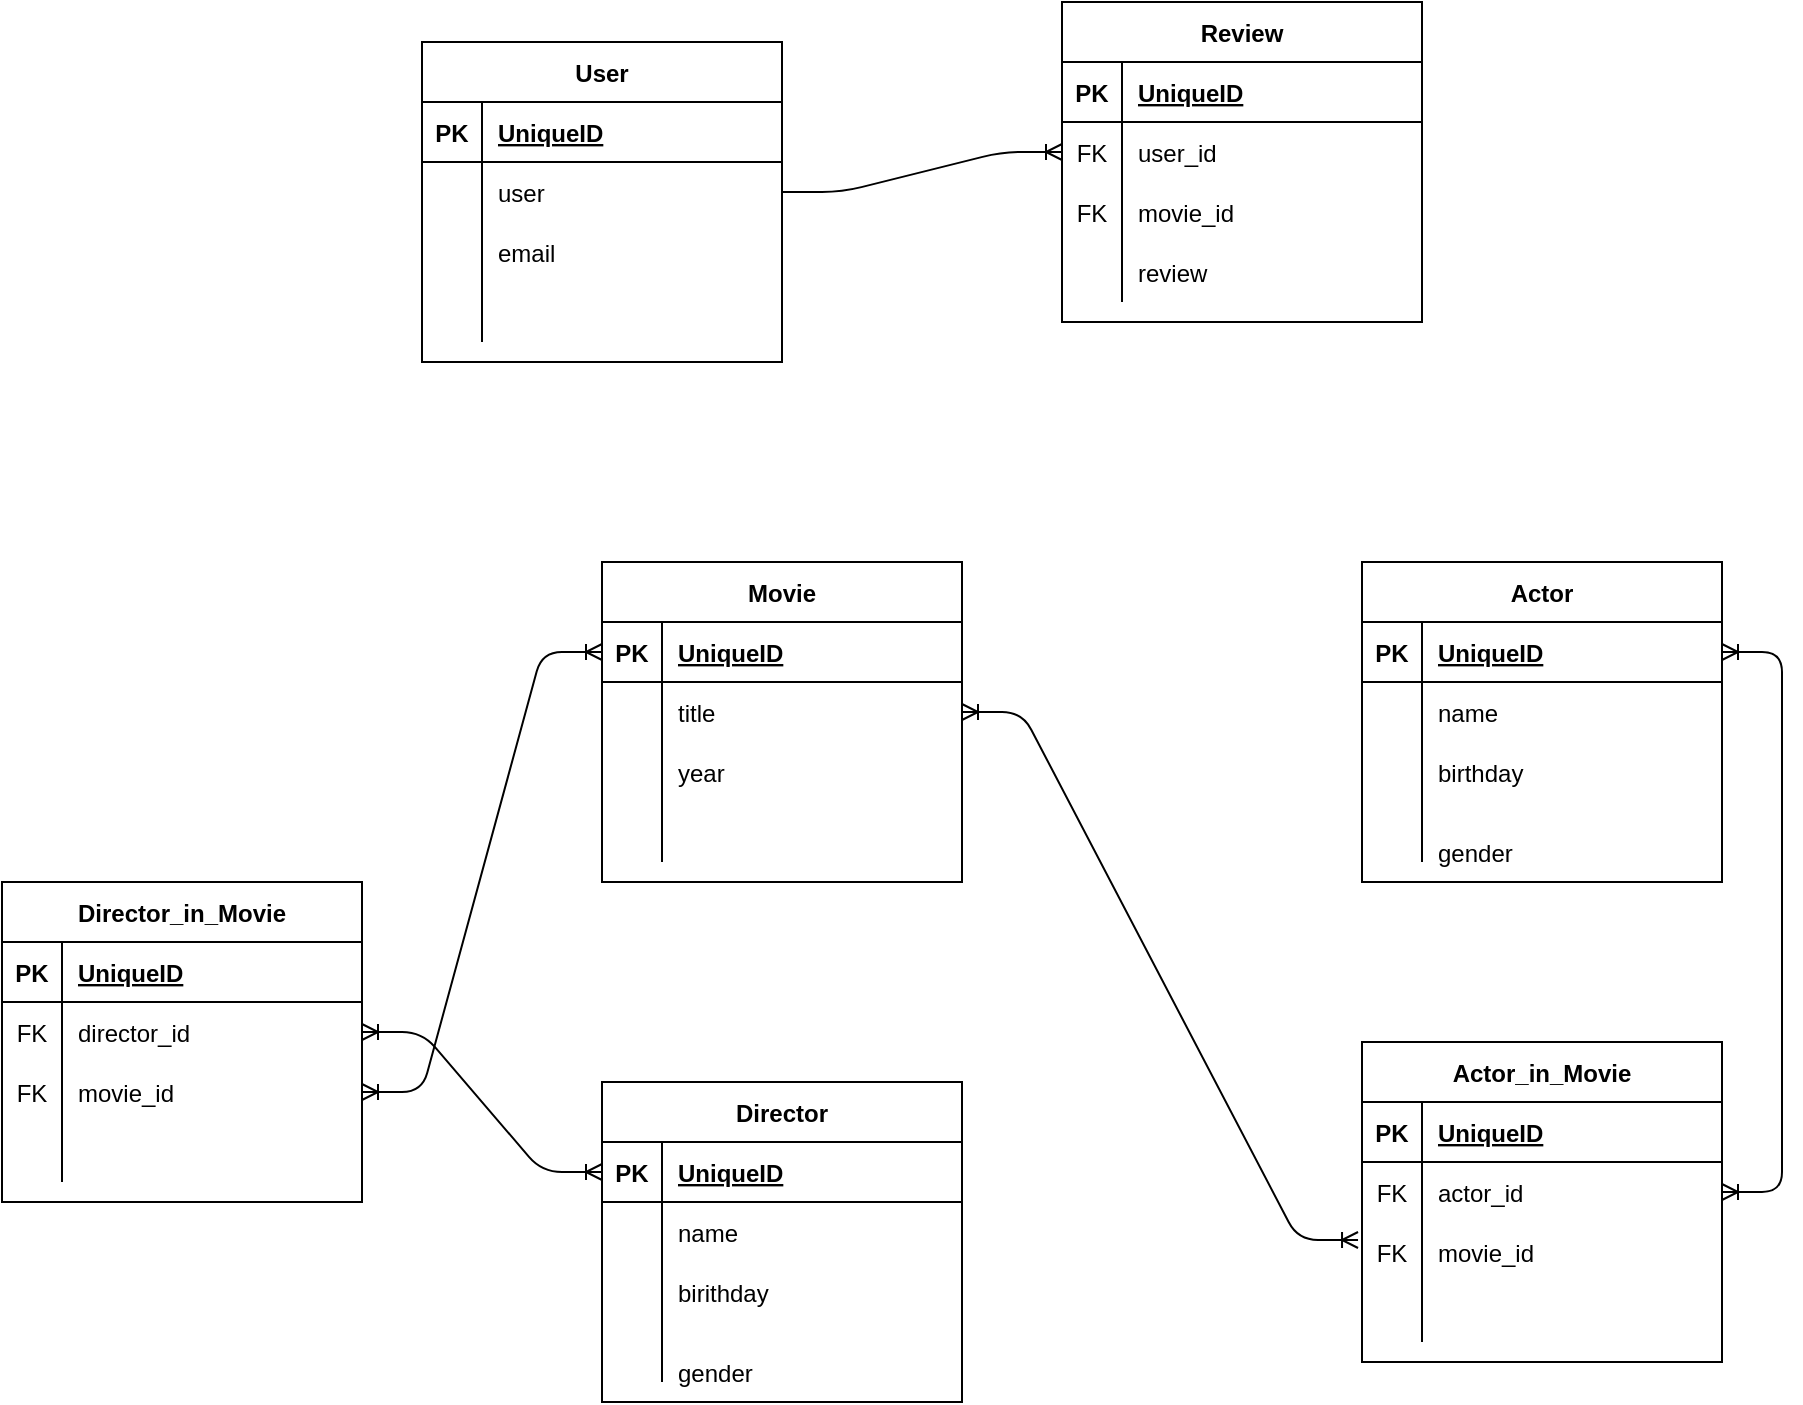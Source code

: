 <mxfile version="13.9.9" type="device"><diagram id="R2lEEEUBdFMjLlhIrx00" name="IMDB"><mxGraphModel dx="1551" dy="1610" grid="1" gridSize="10" guides="1" tooltips="1" connect="1" arrows="1" fold="1" page="1" pageScale="1" pageWidth="850" pageHeight="1100" math="0" shadow="0" extFonts="Permanent Marker^https://fonts.googleapis.com/css?family=Permanent+Marker"><root><mxCell id="0"/><mxCell id="1" parent="0"/><mxCell id="00bQZGGMx49OAveBAFq0-14" value="Movie" style="shape=table;startSize=30;container=1;collapsible=1;childLayout=tableLayout;fixedRows=1;rowLines=0;fontStyle=1;align=center;resizeLast=1;" vertex="1" parent="1"><mxGeometry x="100" y="80" width="180" height="160" as="geometry"/></mxCell><mxCell id="00bQZGGMx49OAveBAFq0-15" value="" style="shape=partialRectangle;collapsible=0;dropTarget=0;pointerEvents=0;fillColor=none;top=0;left=0;bottom=1;right=0;points=[[0,0.5],[1,0.5]];portConstraint=eastwest;" vertex="1" parent="00bQZGGMx49OAveBAFq0-14"><mxGeometry y="30" width="180" height="30" as="geometry"/></mxCell><mxCell id="00bQZGGMx49OAveBAFq0-16" value="PK" style="shape=partialRectangle;connectable=0;fillColor=none;top=0;left=0;bottom=0;right=0;fontStyle=1;overflow=hidden;" vertex="1" parent="00bQZGGMx49OAveBAFq0-15"><mxGeometry width="30" height="30" as="geometry"/></mxCell><mxCell id="00bQZGGMx49OAveBAFq0-17" value="UniqueID" style="shape=partialRectangle;connectable=0;fillColor=none;top=0;left=0;bottom=0;right=0;align=left;spacingLeft=6;fontStyle=5;overflow=hidden;" vertex="1" parent="00bQZGGMx49OAveBAFq0-15"><mxGeometry x="30" width="150" height="30" as="geometry"/></mxCell><mxCell id="00bQZGGMx49OAveBAFq0-18" value="" style="shape=partialRectangle;collapsible=0;dropTarget=0;pointerEvents=0;fillColor=none;top=0;left=0;bottom=0;right=0;points=[[0,0.5],[1,0.5]];portConstraint=eastwest;" vertex="1" parent="00bQZGGMx49OAveBAFq0-14"><mxGeometry y="60" width="180" height="30" as="geometry"/></mxCell><mxCell id="00bQZGGMx49OAveBAFq0-19" value="" style="shape=partialRectangle;connectable=0;fillColor=none;top=0;left=0;bottom=0;right=0;editable=1;overflow=hidden;" vertex="1" parent="00bQZGGMx49OAveBAFq0-18"><mxGeometry width="30" height="30" as="geometry"/></mxCell><mxCell id="00bQZGGMx49OAveBAFq0-20" value="title" style="shape=partialRectangle;connectable=0;fillColor=none;top=0;left=0;bottom=0;right=0;align=left;spacingLeft=6;overflow=hidden;" vertex="1" parent="00bQZGGMx49OAveBAFq0-18"><mxGeometry x="30" width="150" height="30" as="geometry"/></mxCell><mxCell id="00bQZGGMx49OAveBAFq0-21" value="" style="shape=partialRectangle;collapsible=0;dropTarget=0;pointerEvents=0;fillColor=none;top=0;left=0;bottom=0;right=0;points=[[0,0.5],[1,0.5]];portConstraint=eastwest;" vertex="1" parent="00bQZGGMx49OAveBAFq0-14"><mxGeometry y="90" width="180" height="30" as="geometry"/></mxCell><mxCell id="00bQZGGMx49OAveBAFq0-22" value="" style="shape=partialRectangle;connectable=0;fillColor=none;top=0;left=0;bottom=0;right=0;editable=1;overflow=hidden;" vertex="1" parent="00bQZGGMx49OAveBAFq0-21"><mxGeometry width="30" height="30" as="geometry"/></mxCell><mxCell id="00bQZGGMx49OAveBAFq0-23" value="year" style="shape=partialRectangle;connectable=0;fillColor=none;top=0;left=0;bottom=0;right=0;align=left;spacingLeft=6;overflow=hidden;" vertex="1" parent="00bQZGGMx49OAveBAFq0-21"><mxGeometry x="30" width="150" height="30" as="geometry"/></mxCell><mxCell id="00bQZGGMx49OAveBAFq0-24" value="" style="shape=partialRectangle;collapsible=0;dropTarget=0;pointerEvents=0;fillColor=none;top=0;left=0;bottom=0;right=0;points=[[0,0.5],[1,0.5]];portConstraint=eastwest;" vertex="1" parent="00bQZGGMx49OAveBAFq0-14"><mxGeometry y="120" width="180" height="30" as="geometry"/></mxCell><mxCell id="00bQZGGMx49OAveBAFq0-25" value="" style="shape=partialRectangle;connectable=0;fillColor=none;top=0;left=0;bottom=0;right=0;editable=1;overflow=hidden;" vertex="1" parent="00bQZGGMx49OAveBAFq0-24"><mxGeometry width="30" height="30" as="geometry"/></mxCell><mxCell id="00bQZGGMx49OAveBAFq0-26" value="" style="shape=partialRectangle;connectable=0;fillColor=none;top=0;left=0;bottom=0;right=0;align=left;spacingLeft=6;overflow=hidden;" vertex="1" parent="00bQZGGMx49OAveBAFq0-24"><mxGeometry x="30" width="150" height="30" as="geometry"/></mxCell><mxCell id="00bQZGGMx49OAveBAFq0-27" value="Actor" style="shape=table;startSize=30;container=1;collapsible=1;childLayout=tableLayout;fixedRows=1;rowLines=0;fontStyle=1;align=center;resizeLast=1;" vertex="1" parent="1"><mxGeometry x="480" y="80" width="180" height="160" as="geometry"/></mxCell><mxCell id="00bQZGGMx49OAveBAFq0-28" value="" style="shape=partialRectangle;collapsible=0;dropTarget=0;pointerEvents=0;fillColor=none;top=0;left=0;bottom=1;right=0;points=[[0,0.5],[1,0.5]];portConstraint=eastwest;" vertex="1" parent="00bQZGGMx49OAveBAFq0-27"><mxGeometry y="30" width="180" height="30" as="geometry"/></mxCell><mxCell id="00bQZGGMx49OAveBAFq0-29" value="PK" style="shape=partialRectangle;connectable=0;fillColor=none;top=0;left=0;bottom=0;right=0;fontStyle=1;overflow=hidden;" vertex="1" parent="00bQZGGMx49OAveBAFq0-28"><mxGeometry width="30" height="30" as="geometry"/></mxCell><mxCell id="00bQZGGMx49OAveBAFq0-30" value="UniqueID" style="shape=partialRectangle;connectable=0;fillColor=none;top=0;left=0;bottom=0;right=0;align=left;spacingLeft=6;fontStyle=5;overflow=hidden;" vertex="1" parent="00bQZGGMx49OAveBAFq0-28"><mxGeometry x="30" width="150" height="30" as="geometry"/></mxCell><mxCell id="00bQZGGMx49OAveBAFq0-31" value="" style="shape=partialRectangle;collapsible=0;dropTarget=0;pointerEvents=0;fillColor=none;top=0;left=0;bottom=0;right=0;points=[[0,0.5],[1,0.5]];portConstraint=eastwest;" vertex="1" parent="00bQZGGMx49OAveBAFq0-27"><mxGeometry y="60" width="180" height="30" as="geometry"/></mxCell><mxCell id="00bQZGGMx49OAveBAFq0-32" value="" style="shape=partialRectangle;connectable=0;fillColor=none;top=0;left=0;bottom=0;right=0;editable=1;overflow=hidden;" vertex="1" parent="00bQZGGMx49OAveBAFq0-31"><mxGeometry width="30" height="30" as="geometry"/></mxCell><mxCell id="00bQZGGMx49OAveBAFq0-33" value="name" style="shape=partialRectangle;connectable=0;fillColor=none;top=0;left=0;bottom=0;right=0;align=left;spacingLeft=6;overflow=hidden;" vertex="1" parent="00bQZGGMx49OAveBAFq0-31"><mxGeometry x="30" width="150" height="30" as="geometry"/></mxCell><mxCell id="00bQZGGMx49OAveBAFq0-34" value="" style="shape=partialRectangle;collapsible=0;dropTarget=0;pointerEvents=0;fillColor=none;top=0;left=0;bottom=0;right=0;points=[[0,0.5],[1,0.5]];portConstraint=eastwest;" vertex="1" parent="00bQZGGMx49OAveBAFq0-27"><mxGeometry y="90" width="180" height="30" as="geometry"/></mxCell><mxCell id="00bQZGGMx49OAveBAFq0-35" value="" style="shape=partialRectangle;connectable=0;fillColor=none;top=0;left=0;bottom=0;right=0;editable=1;overflow=hidden;" vertex="1" parent="00bQZGGMx49OAveBAFq0-34"><mxGeometry width="30" height="30" as="geometry"/></mxCell><mxCell id="00bQZGGMx49OAveBAFq0-36" value="birthday" style="shape=partialRectangle;connectable=0;fillColor=none;top=0;left=0;bottom=0;right=0;align=left;spacingLeft=6;overflow=hidden;" vertex="1" parent="00bQZGGMx49OAveBAFq0-34"><mxGeometry x="30" width="150" height="30" as="geometry"/></mxCell><mxCell id="00bQZGGMx49OAveBAFq0-37" value="" style="shape=partialRectangle;collapsible=0;dropTarget=0;pointerEvents=0;fillColor=none;top=0;left=0;bottom=0;right=0;points=[[0,0.5],[1,0.5]];portConstraint=eastwest;" vertex="1" parent="00bQZGGMx49OAveBAFq0-27"><mxGeometry y="120" width="180" height="30" as="geometry"/></mxCell><mxCell id="00bQZGGMx49OAveBAFq0-38" value="" style="shape=partialRectangle;connectable=0;fillColor=none;top=0;left=0;bottom=0;right=0;editable=1;overflow=hidden;" vertex="1" parent="00bQZGGMx49OAveBAFq0-37"><mxGeometry width="30" height="30" as="geometry"/></mxCell><mxCell id="00bQZGGMx49OAveBAFq0-39" value="" style="shape=partialRectangle;connectable=0;fillColor=none;top=0;left=0;bottom=0;right=0;align=left;spacingLeft=6;overflow=hidden;" vertex="1" parent="00bQZGGMx49OAveBAFq0-37"><mxGeometry x="30" width="150" height="30" as="geometry"/></mxCell><mxCell id="00bQZGGMx49OAveBAFq0-40" value="gender" style="shape=partialRectangle;connectable=0;fillColor=none;top=0;left=0;bottom=0;right=0;align=left;spacingLeft=6;overflow=hidden;" vertex="1" parent="1"><mxGeometry x="510" y="210" width="150" height="30" as="geometry"/></mxCell><mxCell id="00bQZGGMx49OAveBAFq0-41" value="Director" style="shape=table;startSize=30;container=1;collapsible=1;childLayout=tableLayout;fixedRows=1;rowLines=0;fontStyle=1;align=center;resizeLast=1;" vertex="1" parent="1"><mxGeometry x="100" y="340" width="180" height="160" as="geometry"/></mxCell><mxCell id="00bQZGGMx49OAveBAFq0-42" value="" style="shape=partialRectangle;collapsible=0;dropTarget=0;pointerEvents=0;fillColor=none;top=0;left=0;bottom=1;right=0;points=[[0,0.5],[1,0.5]];portConstraint=eastwest;" vertex="1" parent="00bQZGGMx49OAveBAFq0-41"><mxGeometry y="30" width="180" height="30" as="geometry"/></mxCell><mxCell id="00bQZGGMx49OAveBAFq0-43" value="PK" style="shape=partialRectangle;connectable=0;fillColor=none;top=0;left=0;bottom=0;right=0;fontStyle=1;overflow=hidden;" vertex="1" parent="00bQZGGMx49OAveBAFq0-42"><mxGeometry width="30" height="30" as="geometry"/></mxCell><mxCell id="00bQZGGMx49OAveBAFq0-44" value="UniqueID" style="shape=partialRectangle;connectable=0;fillColor=none;top=0;left=0;bottom=0;right=0;align=left;spacingLeft=6;fontStyle=5;overflow=hidden;" vertex="1" parent="00bQZGGMx49OAveBAFq0-42"><mxGeometry x="30" width="150" height="30" as="geometry"/></mxCell><mxCell id="00bQZGGMx49OAveBAFq0-45" value="" style="shape=partialRectangle;collapsible=0;dropTarget=0;pointerEvents=0;fillColor=none;top=0;left=0;bottom=0;right=0;points=[[0,0.5],[1,0.5]];portConstraint=eastwest;" vertex="1" parent="00bQZGGMx49OAveBAFq0-41"><mxGeometry y="60" width="180" height="30" as="geometry"/></mxCell><mxCell id="00bQZGGMx49OAveBAFq0-46" value="" style="shape=partialRectangle;connectable=0;fillColor=none;top=0;left=0;bottom=0;right=0;editable=1;overflow=hidden;" vertex="1" parent="00bQZGGMx49OAveBAFq0-45"><mxGeometry width="30" height="30" as="geometry"/></mxCell><mxCell id="00bQZGGMx49OAveBAFq0-47" value="name" style="shape=partialRectangle;connectable=0;fillColor=none;top=0;left=0;bottom=0;right=0;align=left;spacingLeft=6;overflow=hidden;" vertex="1" parent="00bQZGGMx49OAveBAFq0-45"><mxGeometry x="30" width="150" height="30" as="geometry"/></mxCell><mxCell id="00bQZGGMx49OAveBAFq0-48" value="" style="shape=partialRectangle;collapsible=0;dropTarget=0;pointerEvents=0;fillColor=none;top=0;left=0;bottom=0;right=0;points=[[0,0.5],[1,0.5]];portConstraint=eastwest;" vertex="1" parent="00bQZGGMx49OAveBAFq0-41"><mxGeometry y="90" width="180" height="30" as="geometry"/></mxCell><mxCell id="00bQZGGMx49OAveBAFq0-49" value="" style="shape=partialRectangle;connectable=0;fillColor=none;top=0;left=0;bottom=0;right=0;editable=1;overflow=hidden;" vertex="1" parent="00bQZGGMx49OAveBAFq0-48"><mxGeometry width="30" height="30" as="geometry"/></mxCell><mxCell id="00bQZGGMx49OAveBAFq0-50" value="birithday" style="shape=partialRectangle;connectable=0;fillColor=none;top=0;left=0;bottom=0;right=0;align=left;spacingLeft=6;overflow=hidden;" vertex="1" parent="00bQZGGMx49OAveBAFq0-48"><mxGeometry x="30" width="150" height="30" as="geometry"/></mxCell><mxCell id="00bQZGGMx49OAveBAFq0-51" value="" style="shape=partialRectangle;collapsible=0;dropTarget=0;pointerEvents=0;fillColor=none;top=0;left=0;bottom=0;right=0;points=[[0,0.5],[1,0.5]];portConstraint=eastwest;" vertex="1" parent="00bQZGGMx49OAveBAFq0-41"><mxGeometry y="120" width="180" height="30" as="geometry"/></mxCell><mxCell id="00bQZGGMx49OAveBAFq0-52" value="" style="shape=partialRectangle;connectable=0;fillColor=none;top=0;left=0;bottom=0;right=0;editable=1;overflow=hidden;" vertex="1" parent="00bQZGGMx49OAveBAFq0-51"><mxGeometry width="30" height="30" as="geometry"/></mxCell><mxCell id="00bQZGGMx49OAveBAFq0-53" value="" style="shape=partialRectangle;connectable=0;fillColor=none;top=0;left=0;bottom=0;right=0;align=left;spacingLeft=6;overflow=hidden;" vertex="1" parent="00bQZGGMx49OAveBAFq0-51"><mxGeometry x="30" width="150" height="30" as="geometry"/></mxCell><mxCell id="00bQZGGMx49OAveBAFq0-54" value="gender" style="shape=partialRectangle;connectable=0;fillColor=none;top=0;left=0;bottom=0;right=0;align=left;spacingLeft=6;overflow=hidden;" vertex="1" parent="1"><mxGeometry x="130" y="470" width="150" height="30" as="geometry"/></mxCell><mxCell id="00bQZGGMx49OAveBAFq0-55" value="Actor_in_Movie" style="shape=table;startSize=30;container=1;collapsible=1;childLayout=tableLayout;fixedRows=1;rowLines=0;fontStyle=1;align=center;resizeLast=1;" vertex="1" parent="1"><mxGeometry x="480" y="320" width="180" height="160" as="geometry"/></mxCell><mxCell id="00bQZGGMx49OAveBAFq0-56" value="" style="shape=partialRectangle;collapsible=0;dropTarget=0;pointerEvents=0;fillColor=none;top=0;left=0;bottom=1;right=0;points=[[0,0.5],[1,0.5]];portConstraint=eastwest;" vertex="1" parent="00bQZGGMx49OAveBAFq0-55"><mxGeometry y="30" width="180" height="30" as="geometry"/></mxCell><mxCell id="00bQZGGMx49OAveBAFq0-57" value="PK" style="shape=partialRectangle;connectable=0;fillColor=none;top=0;left=0;bottom=0;right=0;fontStyle=1;overflow=hidden;" vertex="1" parent="00bQZGGMx49OAveBAFq0-56"><mxGeometry width="30" height="30" as="geometry"/></mxCell><mxCell id="00bQZGGMx49OAveBAFq0-58" value="UniqueID" style="shape=partialRectangle;connectable=0;fillColor=none;top=0;left=0;bottom=0;right=0;align=left;spacingLeft=6;fontStyle=5;overflow=hidden;" vertex="1" parent="00bQZGGMx49OAveBAFq0-56"><mxGeometry x="30" width="150" height="30" as="geometry"/></mxCell><mxCell id="00bQZGGMx49OAveBAFq0-59" value="" style="shape=partialRectangle;collapsible=0;dropTarget=0;pointerEvents=0;fillColor=none;top=0;left=0;bottom=0;right=0;points=[[0,0.5],[1,0.5]];portConstraint=eastwest;" vertex="1" parent="00bQZGGMx49OAveBAFq0-55"><mxGeometry y="60" width="180" height="30" as="geometry"/></mxCell><mxCell id="00bQZGGMx49OAveBAFq0-60" value="FK" style="shape=partialRectangle;connectable=0;fillColor=none;top=0;left=0;bottom=0;right=0;editable=1;overflow=hidden;" vertex="1" parent="00bQZGGMx49OAveBAFq0-59"><mxGeometry width="30" height="30" as="geometry"/></mxCell><mxCell id="00bQZGGMx49OAveBAFq0-61" value="actor_id" style="shape=partialRectangle;connectable=0;fillColor=none;top=0;left=0;bottom=0;right=0;align=left;spacingLeft=6;overflow=hidden;" vertex="1" parent="00bQZGGMx49OAveBAFq0-59"><mxGeometry x="30" width="150" height="30" as="geometry"/></mxCell><mxCell id="00bQZGGMx49OAveBAFq0-62" value="" style="shape=partialRectangle;collapsible=0;dropTarget=0;pointerEvents=0;fillColor=none;top=0;left=0;bottom=0;right=0;points=[[0,0.5],[1,0.5]];portConstraint=eastwest;" vertex="1" parent="00bQZGGMx49OAveBAFq0-55"><mxGeometry y="90" width="180" height="30" as="geometry"/></mxCell><mxCell id="00bQZGGMx49OAveBAFq0-63" value="FK" style="shape=partialRectangle;connectable=0;fillColor=none;top=0;left=0;bottom=0;right=0;editable=1;overflow=hidden;" vertex="1" parent="00bQZGGMx49OAveBAFq0-62"><mxGeometry width="30" height="30" as="geometry"/></mxCell><mxCell id="00bQZGGMx49OAveBAFq0-64" value="movie_id" style="shape=partialRectangle;connectable=0;fillColor=none;top=0;left=0;bottom=0;right=0;align=left;spacingLeft=6;overflow=hidden;" vertex="1" parent="00bQZGGMx49OAveBAFq0-62"><mxGeometry x="30" width="150" height="30" as="geometry"/></mxCell><mxCell id="00bQZGGMx49OAveBAFq0-65" value="" style="shape=partialRectangle;collapsible=0;dropTarget=0;pointerEvents=0;fillColor=none;top=0;left=0;bottom=0;right=0;points=[[0,0.5],[1,0.5]];portConstraint=eastwest;" vertex="1" parent="00bQZGGMx49OAveBAFq0-55"><mxGeometry y="120" width="180" height="30" as="geometry"/></mxCell><mxCell id="00bQZGGMx49OAveBAFq0-66" value="" style="shape=partialRectangle;connectable=0;fillColor=none;top=0;left=0;bottom=0;right=0;editable=1;overflow=hidden;" vertex="1" parent="00bQZGGMx49OAveBAFq0-65"><mxGeometry width="30" height="30" as="geometry"/></mxCell><mxCell id="00bQZGGMx49OAveBAFq0-67" value="" style="shape=partialRectangle;connectable=0;fillColor=none;top=0;left=0;bottom=0;right=0;align=left;spacingLeft=6;overflow=hidden;" vertex="1" parent="00bQZGGMx49OAveBAFq0-65"><mxGeometry x="30" width="150" height="30" as="geometry"/></mxCell><mxCell id="00bQZGGMx49OAveBAFq0-68" value="" style="edgeStyle=entityRelationEdgeStyle;fontSize=12;html=1;endArrow=ERoneToMany;startArrow=ERoneToMany;exitX=1;exitY=0.5;exitDx=0;exitDy=0;entryX=-0.011;entryY=0.3;entryDx=0;entryDy=0;entryPerimeter=0;" edge="1" parent="1" source="00bQZGGMx49OAveBAFq0-18" target="00bQZGGMx49OAveBAFq0-62"><mxGeometry width="100" height="100" relative="1" as="geometry"><mxPoint x="380" y="430" as="sourcePoint"/><mxPoint x="470" y="420" as="targetPoint"/></mxGeometry></mxCell><mxCell id="00bQZGGMx49OAveBAFq0-69" value="" style="edgeStyle=entityRelationEdgeStyle;fontSize=12;html=1;endArrow=ERoneToMany;startArrow=ERoneToMany;" edge="1" parent="1" source="00bQZGGMx49OAveBAFq0-59" target="00bQZGGMx49OAveBAFq0-28"><mxGeometry width="100" height="100" relative="1" as="geometry"><mxPoint x="380" y="430" as="sourcePoint"/><mxPoint x="480" y="330" as="targetPoint"/></mxGeometry></mxCell><mxCell id="00bQZGGMx49OAveBAFq0-70" value="Director_in_Movie" style="shape=table;startSize=30;container=1;collapsible=1;childLayout=tableLayout;fixedRows=1;rowLines=0;fontStyle=1;align=center;resizeLast=1;" vertex="1" parent="1"><mxGeometry x="-200" y="240" width="180" height="160" as="geometry"/></mxCell><mxCell id="00bQZGGMx49OAveBAFq0-71" value="" style="shape=partialRectangle;collapsible=0;dropTarget=0;pointerEvents=0;fillColor=none;top=0;left=0;bottom=1;right=0;points=[[0,0.5],[1,0.5]];portConstraint=eastwest;" vertex="1" parent="00bQZGGMx49OAveBAFq0-70"><mxGeometry y="30" width="180" height="30" as="geometry"/></mxCell><mxCell id="00bQZGGMx49OAveBAFq0-72" value="PK" style="shape=partialRectangle;connectable=0;fillColor=none;top=0;left=0;bottom=0;right=0;fontStyle=1;overflow=hidden;" vertex="1" parent="00bQZGGMx49OAveBAFq0-71"><mxGeometry width="30" height="30" as="geometry"/></mxCell><mxCell id="00bQZGGMx49OAveBAFq0-73" value="UniqueID" style="shape=partialRectangle;connectable=0;fillColor=none;top=0;left=0;bottom=0;right=0;align=left;spacingLeft=6;fontStyle=5;overflow=hidden;" vertex="1" parent="00bQZGGMx49OAveBAFq0-71"><mxGeometry x="30" width="150" height="30" as="geometry"/></mxCell><mxCell id="00bQZGGMx49OAveBAFq0-74" value="" style="shape=partialRectangle;collapsible=0;dropTarget=0;pointerEvents=0;fillColor=none;top=0;left=0;bottom=0;right=0;points=[[0,0.5],[1,0.5]];portConstraint=eastwest;" vertex="1" parent="00bQZGGMx49OAveBAFq0-70"><mxGeometry y="60" width="180" height="30" as="geometry"/></mxCell><mxCell id="00bQZGGMx49OAveBAFq0-75" value="FK" style="shape=partialRectangle;connectable=0;fillColor=none;top=0;left=0;bottom=0;right=0;editable=1;overflow=hidden;" vertex="1" parent="00bQZGGMx49OAveBAFq0-74"><mxGeometry width="30" height="30" as="geometry"/></mxCell><mxCell id="00bQZGGMx49OAveBAFq0-76" value="director_id" style="shape=partialRectangle;connectable=0;fillColor=none;top=0;left=0;bottom=0;right=0;align=left;spacingLeft=6;overflow=hidden;" vertex="1" parent="00bQZGGMx49OAveBAFq0-74"><mxGeometry x="30" width="150" height="30" as="geometry"/></mxCell><mxCell id="00bQZGGMx49OAveBAFq0-77" value="" style="shape=partialRectangle;collapsible=0;dropTarget=0;pointerEvents=0;fillColor=none;top=0;left=0;bottom=0;right=0;points=[[0,0.5],[1,0.5]];portConstraint=eastwest;" vertex="1" parent="00bQZGGMx49OAveBAFq0-70"><mxGeometry y="90" width="180" height="30" as="geometry"/></mxCell><mxCell id="00bQZGGMx49OAveBAFq0-78" value="FK" style="shape=partialRectangle;connectable=0;fillColor=none;top=0;left=0;bottom=0;right=0;editable=1;overflow=hidden;" vertex="1" parent="00bQZGGMx49OAveBAFq0-77"><mxGeometry width="30" height="30" as="geometry"/></mxCell><mxCell id="00bQZGGMx49OAveBAFq0-79" value="movie_id" style="shape=partialRectangle;connectable=0;fillColor=none;top=0;left=0;bottom=0;right=0;align=left;spacingLeft=6;overflow=hidden;" vertex="1" parent="00bQZGGMx49OAveBAFq0-77"><mxGeometry x="30" width="150" height="30" as="geometry"/></mxCell><mxCell id="00bQZGGMx49OAveBAFq0-80" value="" style="shape=partialRectangle;collapsible=0;dropTarget=0;pointerEvents=0;fillColor=none;top=0;left=0;bottom=0;right=0;points=[[0,0.5],[1,0.5]];portConstraint=eastwest;" vertex="1" parent="00bQZGGMx49OAveBAFq0-70"><mxGeometry y="120" width="180" height="30" as="geometry"/></mxCell><mxCell id="00bQZGGMx49OAveBAFq0-81" value="" style="shape=partialRectangle;connectable=0;fillColor=none;top=0;left=0;bottom=0;right=0;editable=1;overflow=hidden;" vertex="1" parent="00bQZGGMx49OAveBAFq0-80"><mxGeometry width="30" height="30" as="geometry"/></mxCell><mxCell id="00bQZGGMx49OAveBAFq0-82" value="" style="shape=partialRectangle;connectable=0;fillColor=none;top=0;left=0;bottom=0;right=0;align=left;spacingLeft=6;overflow=hidden;" vertex="1" parent="00bQZGGMx49OAveBAFq0-80"><mxGeometry x="30" width="150" height="30" as="geometry"/></mxCell><mxCell id="00bQZGGMx49OAveBAFq0-83" value="" style="edgeStyle=entityRelationEdgeStyle;fontSize=12;html=1;endArrow=ERoneToMany;startArrow=ERoneToMany;entryX=0;entryY=0.5;entryDx=0;entryDy=0;exitX=1;exitY=0.5;exitDx=0;exitDy=0;" edge="1" parent="1" source="00bQZGGMx49OAveBAFq0-77" target="00bQZGGMx49OAveBAFq0-15"><mxGeometry width="100" height="100" relative="1" as="geometry"><mxPoint x="-30" y="270" as="sourcePoint"/><mxPoint x="70" y="170" as="targetPoint"/></mxGeometry></mxCell><mxCell id="00bQZGGMx49OAveBAFq0-84" value="" style="edgeStyle=entityRelationEdgeStyle;fontSize=12;html=1;endArrow=ERoneToMany;startArrow=ERoneToMany;entryX=0;entryY=0.5;entryDx=0;entryDy=0;exitX=1;exitY=0.5;exitDx=0;exitDy=0;" edge="1" parent="1" source="00bQZGGMx49OAveBAFq0-74" target="00bQZGGMx49OAveBAFq0-42"><mxGeometry width="100" height="100" relative="1" as="geometry"><mxPoint x="-30" y="280" as="sourcePoint"/><mxPoint x="70" y="180" as="targetPoint"/></mxGeometry></mxCell><mxCell id="00bQZGGMx49OAveBAFq0-98" value="Review" style="shape=table;startSize=30;container=1;collapsible=1;childLayout=tableLayout;fixedRows=1;rowLines=0;fontStyle=1;align=center;resizeLast=1;" vertex="1" parent="1"><mxGeometry x="330" y="-200" width="180" height="160" as="geometry"/></mxCell><mxCell id="00bQZGGMx49OAveBAFq0-99" value="" style="shape=partialRectangle;collapsible=0;dropTarget=0;pointerEvents=0;fillColor=none;top=0;left=0;bottom=1;right=0;points=[[0,0.5],[1,0.5]];portConstraint=eastwest;" vertex="1" parent="00bQZGGMx49OAveBAFq0-98"><mxGeometry y="30" width="180" height="30" as="geometry"/></mxCell><mxCell id="00bQZGGMx49OAveBAFq0-100" value="PK" style="shape=partialRectangle;connectable=0;fillColor=none;top=0;left=0;bottom=0;right=0;fontStyle=1;overflow=hidden;" vertex="1" parent="00bQZGGMx49OAveBAFq0-99"><mxGeometry width="30" height="30" as="geometry"/></mxCell><mxCell id="00bQZGGMx49OAveBAFq0-101" value="UniqueID" style="shape=partialRectangle;connectable=0;fillColor=none;top=0;left=0;bottom=0;right=0;align=left;spacingLeft=6;fontStyle=5;overflow=hidden;" vertex="1" parent="00bQZGGMx49OAveBAFq0-99"><mxGeometry x="30" width="150" height="30" as="geometry"/></mxCell><mxCell id="00bQZGGMx49OAveBAFq0-102" value="" style="shape=partialRectangle;collapsible=0;dropTarget=0;pointerEvents=0;fillColor=none;top=0;left=0;bottom=0;right=0;points=[[0,0.5],[1,0.5]];portConstraint=eastwest;" vertex="1" parent="00bQZGGMx49OAveBAFq0-98"><mxGeometry y="60" width="180" height="30" as="geometry"/></mxCell><mxCell id="00bQZGGMx49OAveBAFq0-103" value="FK" style="shape=partialRectangle;connectable=0;fillColor=none;top=0;left=0;bottom=0;right=0;editable=1;overflow=hidden;" vertex="1" parent="00bQZGGMx49OAveBAFq0-102"><mxGeometry width="30" height="30" as="geometry"/></mxCell><mxCell id="00bQZGGMx49OAveBAFq0-104" value="user_id" style="shape=partialRectangle;connectable=0;fillColor=none;top=0;left=0;bottom=0;right=0;align=left;spacingLeft=6;overflow=hidden;" vertex="1" parent="00bQZGGMx49OAveBAFq0-102"><mxGeometry x="30" width="150" height="30" as="geometry"/></mxCell><mxCell id="00bQZGGMx49OAveBAFq0-105" value="" style="shape=partialRectangle;collapsible=0;dropTarget=0;pointerEvents=0;fillColor=none;top=0;left=0;bottom=0;right=0;points=[[0,0.5],[1,0.5]];portConstraint=eastwest;" vertex="1" parent="00bQZGGMx49OAveBAFq0-98"><mxGeometry y="90" width="180" height="30" as="geometry"/></mxCell><mxCell id="00bQZGGMx49OAveBAFq0-106" value="FK" style="shape=partialRectangle;connectable=0;fillColor=none;top=0;left=0;bottom=0;right=0;editable=1;overflow=hidden;" vertex="1" parent="00bQZGGMx49OAveBAFq0-105"><mxGeometry width="30" height="30" as="geometry"/></mxCell><mxCell id="00bQZGGMx49OAveBAFq0-107" value="movie_id" style="shape=partialRectangle;connectable=0;fillColor=none;top=0;left=0;bottom=0;right=0;align=left;spacingLeft=6;overflow=hidden;" vertex="1" parent="00bQZGGMx49OAveBAFq0-105"><mxGeometry x="30" width="150" height="30" as="geometry"/></mxCell><mxCell id="00bQZGGMx49OAveBAFq0-108" value="" style="shape=partialRectangle;collapsible=0;dropTarget=0;pointerEvents=0;fillColor=none;top=0;left=0;bottom=0;right=0;points=[[0,0.5],[1,0.5]];portConstraint=eastwest;" vertex="1" parent="00bQZGGMx49OAveBAFq0-98"><mxGeometry y="120" width="180" height="30" as="geometry"/></mxCell><mxCell id="00bQZGGMx49OAveBAFq0-109" value="" style="shape=partialRectangle;connectable=0;fillColor=none;top=0;left=0;bottom=0;right=0;editable=1;overflow=hidden;" vertex="1" parent="00bQZGGMx49OAveBAFq0-108"><mxGeometry width="30" height="30" as="geometry"/></mxCell><mxCell id="00bQZGGMx49OAveBAFq0-110" value="review" style="shape=partialRectangle;connectable=0;fillColor=none;top=0;left=0;bottom=0;right=0;align=left;spacingLeft=6;overflow=hidden;" vertex="1" parent="00bQZGGMx49OAveBAFq0-108"><mxGeometry x="30" width="150" height="30" as="geometry"/></mxCell><mxCell id="00bQZGGMx49OAveBAFq0-111" value="User" style="shape=table;startSize=30;container=1;collapsible=1;childLayout=tableLayout;fixedRows=1;rowLines=0;fontStyle=1;align=center;resizeLast=1;" vertex="1" parent="1"><mxGeometry x="10" y="-180" width="180" height="160" as="geometry"/></mxCell><mxCell id="00bQZGGMx49OAveBAFq0-112" value="" style="shape=partialRectangle;collapsible=0;dropTarget=0;pointerEvents=0;fillColor=none;top=0;left=0;bottom=1;right=0;points=[[0,0.5],[1,0.5]];portConstraint=eastwest;" vertex="1" parent="00bQZGGMx49OAveBAFq0-111"><mxGeometry y="30" width="180" height="30" as="geometry"/></mxCell><mxCell id="00bQZGGMx49OAveBAFq0-113" value="PK" style="shape=partialRectangle;connectable=0;fillColor=none;top=0;left=0;bottom=0;right=0;fontStyle=1;overflow=hidden;" vertex="1" parent="00bQZGGMx49OAveBAFq0-112"><mxGeometry width="30" height="30" as="geometry"/></mxCell><mxCell id="00bQZGGMx49OAveBAFq0-114" value="UniqueID" style="shape=partialRectangle;connectable=0;fillColor=none;top=0;left=0;bottom=0;right=0;align=left;spacingLeft=6;fontStyle=5;overflow=hidden;" vertex="1" parent="00bQZGGMx49OAveBAFq0-112"><mxGeometry x="30" width="150" height="30" as="geometry"/></mxCell><mxCell id="00bQZGGMx49OAveBAFq0-115" value="" style="shape=partialRectangle;collapsible=0;dropTarget=0;pointerEvents=0;fillColor=none;top=0;left=0;bottom=0;right=0;points=[[0,0.5],[1,0.5]];portConstraint=eastwest;" vertex="1" parent="00bQZGGMx49OAveBAFq0-111"><mxGeometry y="60" width="180" height="30" as="geometry"/></mxCell><mxCell id="00bQZGGMx49OAveBAFq0-116" value="" style="shape=partialRectangle;connectable=0;fillColor=none;top=0;left=0;bottom=0;right=0;editable=1;overflow=hidden;" vertex="1" parent="00bQZGGMx49OAveBAFq0-115"><mxGeometry width="30" height="30" as="geometry"/></mxCell><mxCell id="00bQZGGMx49OAveBAFq0-117" value="user" style="shape=partialRectangle;connectable=0;fillColor=none;top=0;left=0;bottom=0;right=0;align=left;spacingLeft=6;overflow=hidden;" vertex="1" parent="00bQZGGMx49OAveBAFq0-115"><mxGeometry x="30" width="150" height="30" as="geometry"/></mxCell><mxCell id="00bQZGGMx49OAveBAFq0-118" value="" style="shape=partialRectangle;collapsible=0;dropTarget=0;pointerEvents=0;fillColor=none;top=0;left=0;bottom=0;right=0;points=[[0,0.5],[1,0.5]];portConstraint=eastwest;" vertex="1" parent="00bQZGGMx49OAveBAFq0-111"><mxGeometry y="90" width="180" height="30" as="geometry"/></mxCell><mxCell id="00bQZGGMx49OAveBAFq0-119" value="" style="shape=partialRectangle;connectable=0;fillColor=none;top=0;left=0;bottom=0;right=0;editable=1;overflow=hidden;" vertex="1" parent="00bQZGGMx49OAveBAFq0-118"><mxGeometry width="30" height="30" as="geometry"/></mxCell><mxCell id="00bQZGGMx49OAveBAFq0-120" value="email" style="shape=partialRectangle;connectable=0;fillColor=none;top=0;left=0;bottom=0;right=0;align=left;spacingLeft=6;overflow=hidden;" vertex="1" parent="00bQZGGMx49OAveBAFq0-118"><mxGeometry x="30" width="150" height="30" as="geometry"/></mxCell><mxCell id="00bQZGGMx49OAveBAFq0-121" value="" style="shape=partialRectangle;collapsible=0;dropTarget=0;pointerEvents=0;fillColor=none;top=0;left=0;bottom=0;right=0;points=[[0,0.5],[1,0.5]];portConstraint=eastwest;" vertex="1" parent="00bQZGGMx49OAveBAFq0-111"><mxGeometry y="120" width="180" height="30" as="geometry"/></mxCell><mxCell id="00bQZGGMx49OAveBAFq0-122" value="" style="shape=partialRectangle;connectable=0;fillColor=none;top=0;left=0;bottom=0;right=0;editable=1;overflow=hidden;" vertex="1" parent="00bQZGGMx49OAveBAFq0-121"><mxGeometry width="30" height="30" as="geometry"/></mxCell><mxCell id="00bQZGGMx49OAveBAFq0-123" value="" style="shape=partialRectangle;connectable=0;fillColor=none;top=0;left=0;bottom=0;right=0;align=left;spacingLeft=6;overflow=hidden;" vertex="1" parent="00bQZGGMx49OAveBAFq0-121"><mxGeometry x="30" width="150" height="30" as="geometry"/></mxCell><mxCell id="00bQZGGMx49OAveBAFq0-124" value="" style="edgeStyle=entityRelationEdgeStyle;fontSize=12;html=1;endArrow=ERoneToMany;entryX=0;entryY=0.5;entryDx=0;entryDy=0;exitX=1;exitY=0.5;exitDx=0;exitDy=0;" edge="1" parent="1" source="00bQZGGMx49OAveBAFq0-115" target="00bQZGGMx49OAveBAFq0-102"><mxGeometry width="100" height="100" relative="1" as="geometry"><mxPoint x="240" y="130" as="sourcePoint"/><mxPoint x="340" y="30" as="targetPoint"/></mxGeometry></mxCell></root></mxGraphModel></diagram></mxfile>